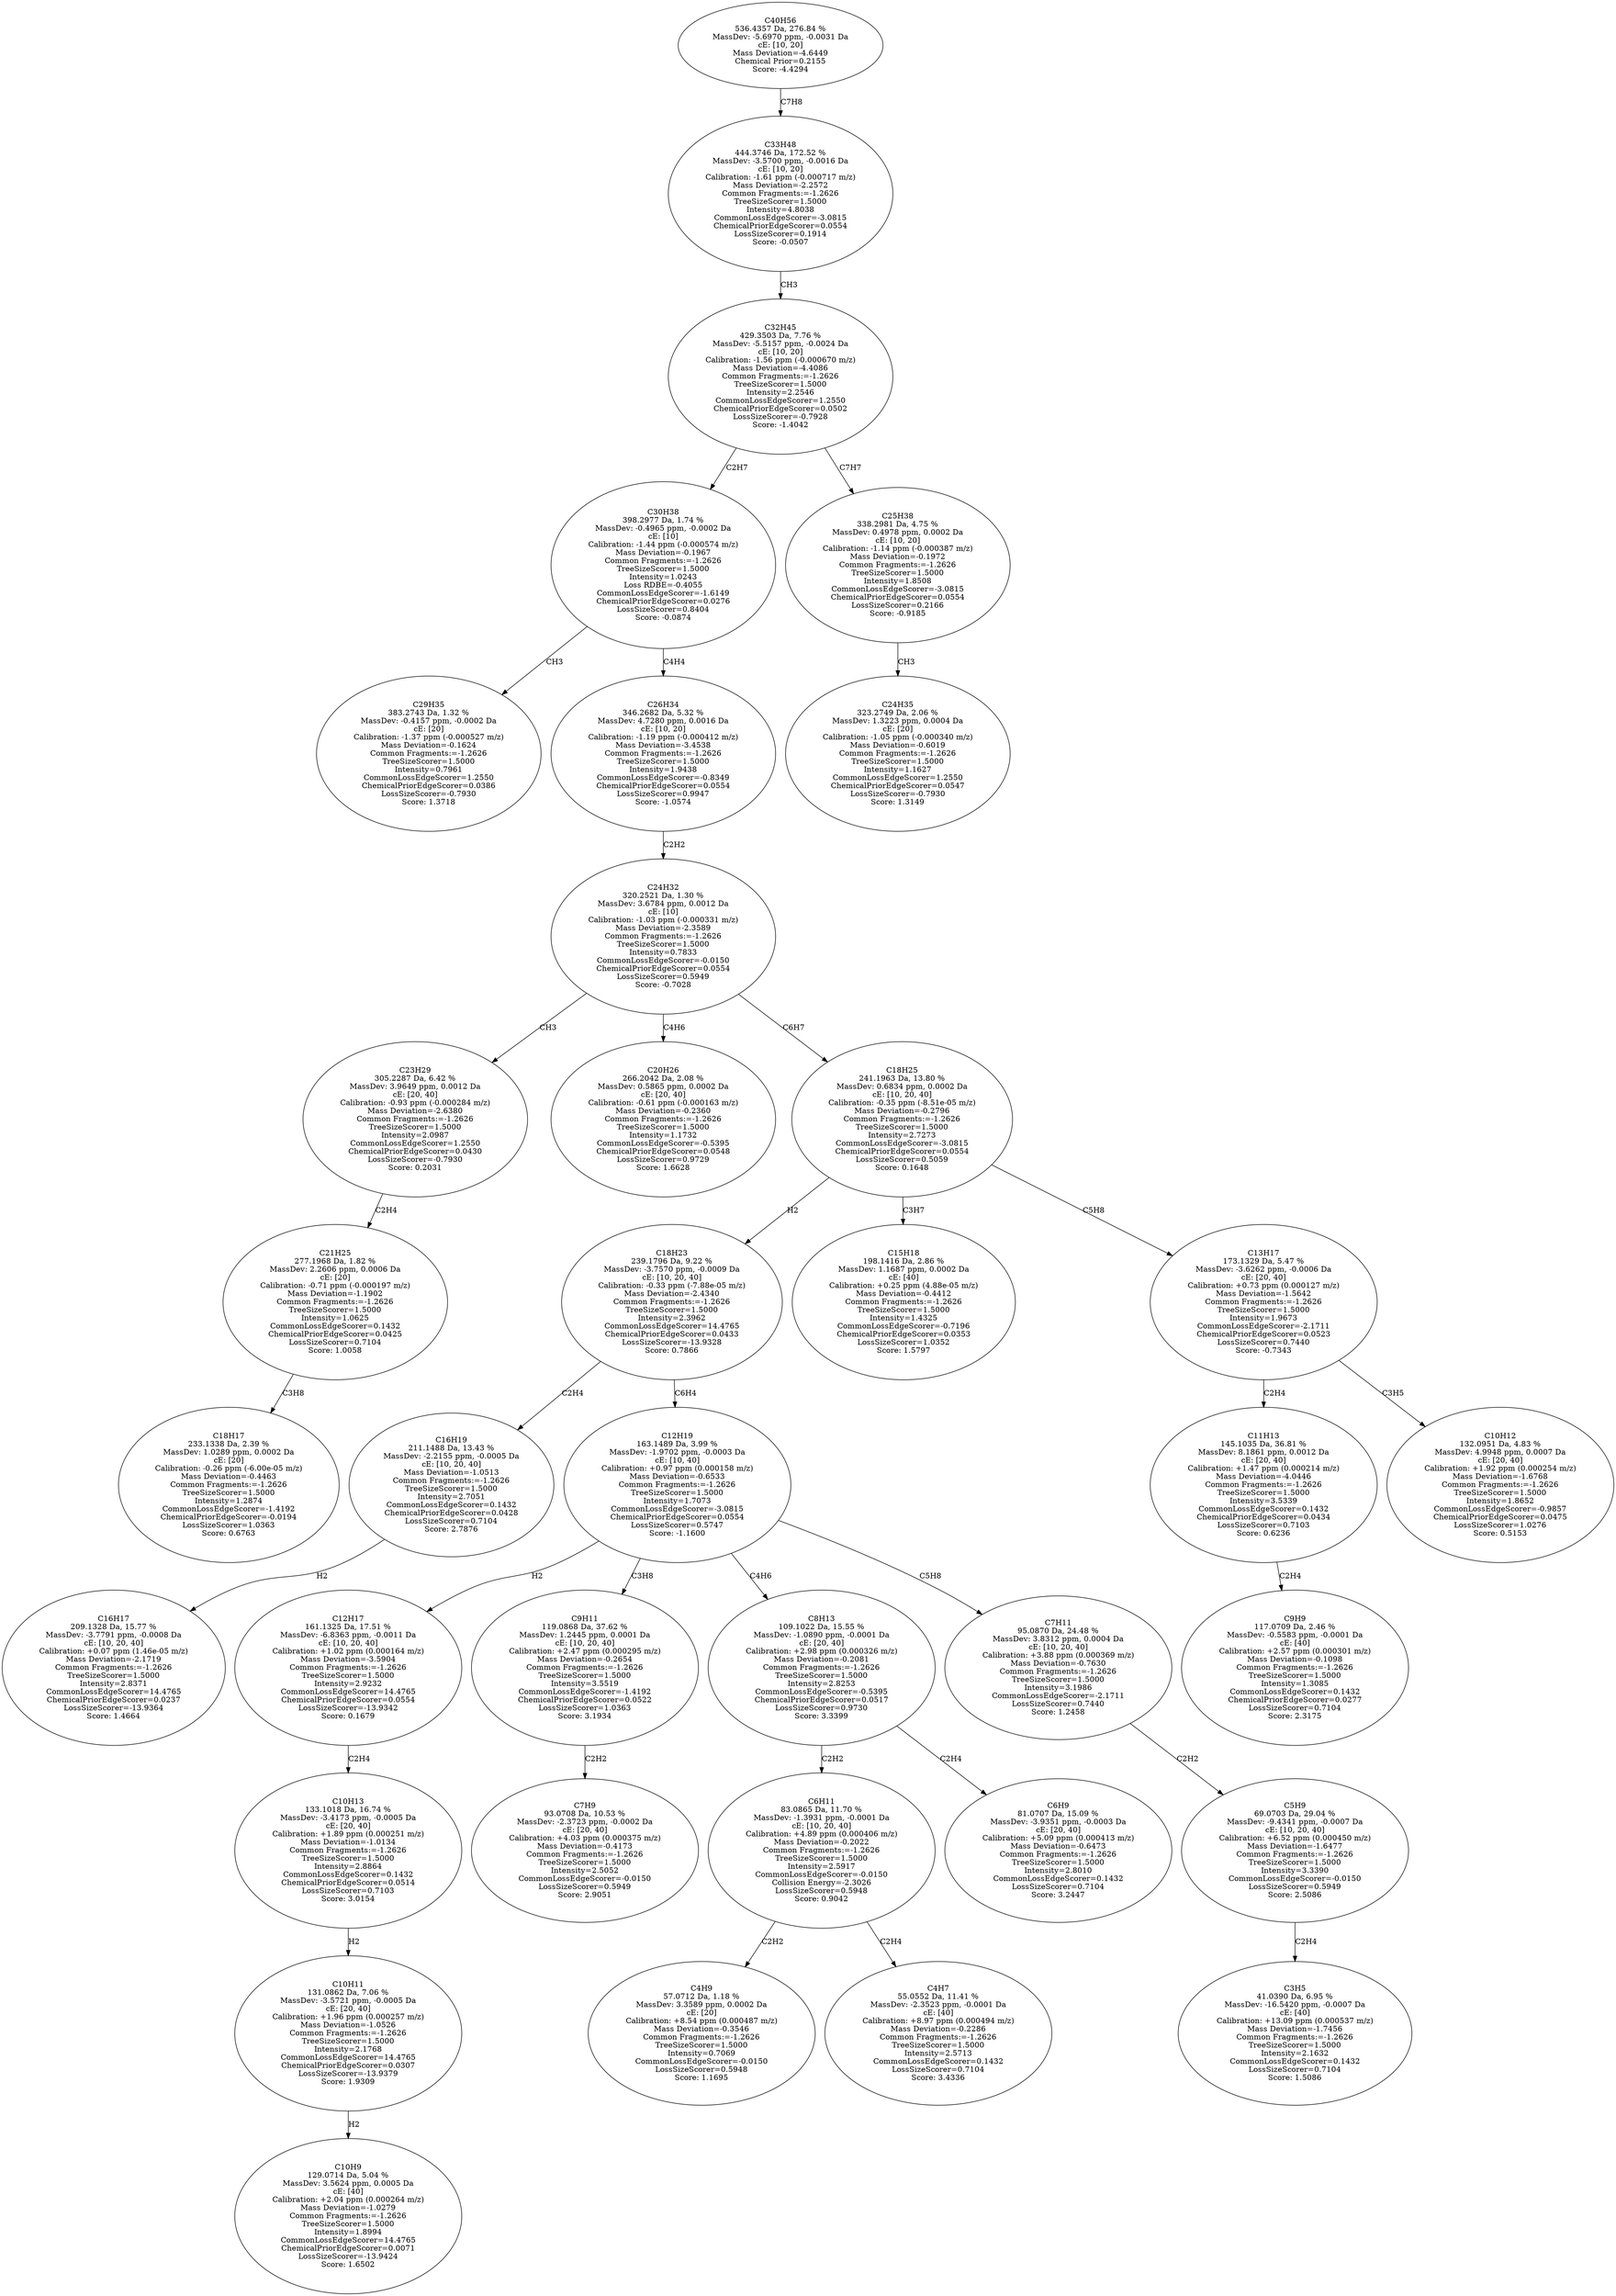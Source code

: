 strict digraph {
v1 [label="C29H35\n383.2743 Da, 1.32 %\nMassDev: -0.4157 ppm, -0.0002 Da\ncE: [20]\nCalibration: -1.37 ppm (-0.000527 m/z)\nMass Deviation=-0.1624\nCommon Fragments:=-1.2626\nTreeSizeScorer=1.5000\nIntensity=0.7961\nCommonLossEdgeScorer=1.2550\nChemicalPriorEdgeScorer=0.0386\nLossSizeScorer=-0.7930\nScore: 1.3718"];
v2 [label="C18H17\n233.1338 Da, 2.39 %\nMassDev: 1.0289 ppm, 0.0002 Da\ncE: [20]\nCalibration: -0.26 ppm (-6.00e-05 m/z)\nMass Deviation=-0.4463\nCommon Fragments:=-1.2626\nTreeSizeScorer=1.5000\nIntensity=1.2874\nCommonLossEdgeScorer=-1.4192\nChemicalPriorEdgeScorer=-0.0194\nLossSizeScorer=1.0363\nScore: 0.6763"];
v3 [label="C21H25\n277.1968 Da, 1.82 %\nMassDev: 2.2606 ppm, 0.0006 Da\ncE: [20]\nCalibration: -0.71 ppm (-0.000197 m/z)\nMass Deviation=-1.1902\nCommon Fragments:=-1.2626\nTreeSizeScorer=1.5000\nIntensity=1.0625\nCommonLossEdgeScorer=0.1432\nChemicalPriorEdgeScorer=0.0425\nLossSizeScorer=0.7104\nScore: 1.0058"];
v4 [label="C23H29\n305.2287 Da, 6.42 %\nMassDev: 3.9649 ppm, 0.0012 Da\ncE: [20, 40]\nCalibration: -0.93 ppm (-0.000284 m/z)\nMass Deviation=-2.6380\nCommon Fragments:=-1.2626\nTreeSizeScorer=1.5000\nIntensity=2.0987\nCommonLossEdgeScorer=1.2550\nChemicalPriorEdgeScorer=0.0430\nLossSizeScorer=-0.7930\nScore: 0.2031"];
v5 [label="C20H26\n266.2042 Da, 2.08 %\nMassDev: 0.5865 ppm, 0.0002 Da\ncE: [20, 40]\nCalibration: -0.61 ppm (-0.000163 m/z)\nMass Deviation=-0.2360\nCommon Fragments:=-1.2626\nTreeSizeScorer=1.5000\nIntensity=1.1732\nCommonLossEdgeScorer=-0.5395\nChemicalPriorEdgeScorer=0.0548\nLossSizeScorer=0.9729\nScore: 1.6628"];
v6 [label="C16H17\n209.1328 Da, 15.77 %\nMassDev: -3.7791 ppm, -0.0008 Da\ncE: [10, 20, 40]\nCalibration: +0.07 ppm (1.46e-05 m/z)\nMass Deviation=-2.1719\nCommon Fragments:=-1.2626\nTreeSizeScorer=1.5000\nIntensity=2.8371\nCommonLossEdgeScorer=14.4765\nChemicalPriorEdgeScorer=0.0237\nLossSizeScorer=-13.9364\nScore: 1.4664"];
v7 [label="C16H19\n211.1488 Da, 13.43 %\nMassDev: -2.2155 ppm, -0.0005 Da\ncE: [10, 20, 40]\nMass Deviation=-1.0513\nCommon Fragments:=-1.2626\nTreeSizeScorer=1.5000\nIntensity=2.7051\nCommonLossEdgeScorer=0.1432\nChemicalPriorEdgeScorer=0.0428\nLossSizeScorer=0.7104\nScore: 2.7876"];
v8 [label="C10H9\n129.0714 Da, 5.04 %\nMassDev: 3.5624 ppm, 0.0005 Da\ncE: [40]\nCalibration: +2.04 ppm (0.000264 m/z)\nMass Deviation=-1.0279\nCommon Fragments:=-1.2626\nTreeSizeScorer=1.5000\nIntensity=1.8994\nCommonLossEdgeScorer=14.4765\nChemicalPriorEdgeScorer=0.0071\nLossSizeScorer=-13.9424\nScore: 1.6502"];
v9 [label="C10H11\n131.0862 Da, 7.06 %\nMassDev: -3.5721 ppm, -0.0005 Da\ncE: [20, 40]\nCalibration: +1.96 ppm (0.000257 m/z)\nMass Deviation=-1.0526\nCommon Fragments:=-1.2626\nTreeSizeScorer=1.5000\nIntensity=2.1768\nCommonLossEdgeScorer=14.4765\nChemicalPriorEdgeScorer=0.0307\nLossSizeScorer=-13.9379\nScore: 1.9309"];
v10 [label="C10H13\n133.1018 Da, 16.74 %\nMassDev: -3.4173 ppm, -0.0005 Da\ncE: [20, 40]\nCalibration: +1.89 ppm (0.000251 m/z)\nMass Deviation=-1.0134\nCommon Fragments:=-1.2626\nTreeSizeScorer=1.5000\nIntensity=2.8864\nCommonLossEdgeScorer=0.1432\nChemicalPriorEdgeScorer=0.0514\nLossSizeScorer=0.7103\nScore: 3.0154"];
v11 [label="C12H17\n161.1325 Da, 17.51 %\nMassDev: -6.8363 ppm, -0.0011 Da\ncE: [10, 20, 40]\nCalibration: +1.02 ppm (0.000164 m/z)\nMass Deviation=-3.5904\nCommon Fragments:=-1.2626\nTreeSizeScorer=1.5000\nIntensity=2.9232\nCommonLossEdgeScorer=14.4765\nChemicalPriorEdgeScorer=0.0554\nLossSizeScorer=-13.9342\nScore: 0.1679"];
v12 [label="C7H9\n93.0708 Da, 10.53 %\nMassDev: -2.3723 ppm, -0.0002 Da\ncE: [20, 40]\nCalibration: +4.03 ppm (0.000375 m/z)\nMass Deviation=-0.4173\nCommon Fragments:=-1.2626\nTreeSizeScorer=1.5000\nIntensity=2.5052\nCommonLossEdgeScorer=-0.0150\nLossSizeScorer=0.5949\nScore: 2.9051"];
v13 [label="C9H11\n119.0868 Da, 37.62 %\nMassDev: 1.2445 ppm, 0.0001 Da\ncE: [10, 20, 40]\nCalibration: +2.47 ppm (0.000295 m/z)\nMass Deviation=-0.2654\nCommon Fragments:=-1.2626\nTreeSizeScorer=1.5000\nIntensity=3.5519\nCommonLossEdgeScorer=-1.4192\nChemicalPriorEdgeScorer=0.0522\nLossSizeScorer=1.0363\nScore: 3.1934"];
v14 [label="C4H9\n57.0712 Da, 1.18 %\nMassDev: 3.3589 ppm, 0.0002 Da\ncE: [20]\nCalibration: +8.54 ppm (0.000487 m/z)\nMass Deviation=-0.3546\nCommon Fragments:=-1.2626\nTreeSizeScorer=1.5000\nIntensity=0.7069\nCommonLossEdgeScorer=-0.0150\nLossSizeScorer=0.5948\nScore: 1.1695"];
v15 [label="C4H7\n55.0552 Da, 11.41 %\nMassDev: -2.3523 ppm, -0.0001 Da\ncE: [40]\nCalibration: +8.97 ppm (0.000494 m/z)\nMass Deviation=-0.2286\nCommon Fragments:=-1.2626\nTreeSizeScorer=1.5000\nIntensity=2.5713\nCommonLossEdgeScorer=0.1432\nLossSizeScorer=0.7104\nScore: 3.4336"];
v16 [label="C6H11\n83.0865 Da, 11.70 %\nMassDev: -1.3931 ppm, -0.0001 Da\ncE: [10, 20, 40]\nCalibration: +4.89 ppm (0.000406 m/z)\nMass Deviation=-0.2022\nCommon Fragments:=-1.2626\nTreeSizeScorer=1.5000\nIntensity=2.5917\nCommonLossEdgeScorer=-0.0150\nCollision Energy=-2.3026\nLossSizeScorer=0.5948\nScore: 0.9042"];
v17 [label="C6H9\n81.0707 Da, 15.09 %\nMassDev: -3.9351 ppm, -0.0003 Da\ncE: [20, 40]\nCalibration: +5.09 ppm (0.000413 m/z)\nMass Deviation=-0.6473\nCommon Fragments:=-1.2626\nTreeSizeScorer=1.5000\nIntensity=2.8010\nCommonLossEdgeScorer=0.1432\nLossSizeScorer=0.7104\nScore: 3.2447"];
v18 [label="C8H13\n109.1022 Da, 15.55 %\nMassDev: -1.0890 ppm, -0.0001 Da\ncE: [20, 40]\nCalibration: +2.98 ppm (0.000326 m/z)\nMass Deviation=-0.2081\nCommon Fragments:=-1.2626\nTreeSizeScorer=1.5000\nIntensity=2.8253\nCommonLossEdgeScorer=-0.5395\nChemicalPriorEdgeScorer=0.0517\nLossSizeScorer=0.9730\nScore: 3.3399"];
v19 [label="C3H5\n41.0390 Da, 6.95 %\nMassDev: -16.5420 ppm, -0.0007 Da\ncE: [40]\nCalibration: +13.09 ppm (0.000537 m/z)\nMass Deviation=-1.7456\nCommon Fragments:=-1.2626\nTreeSizeScorer=1.5000\nIntensity=2.1632\nCommonLossEdgeScorer=0.1432\nLossSizeScorer=0.7104\nScore: 1.5086"];
v20 [label="C5H9\n69.0703 Da, 29.04 %\nMassDev: -9.4341 ppm, -0.0007 Da\ncE: [10, 20, 40]\nCalibration: +6.52 ppm (0.000450 m/z)\nMass Deviation=-1.6477\nCommon Fragments:=-1.2626\nTreeSizeScorer=1.5000\nIntensity=3.3390\nCommonLossEdgeScorer=-0.0150\nLossSizeScorer=0.5949\nScore: 2.5086"];
v21 [label="C7H11\n95.0870 Da, 24.48 %\nMassDev: 3.8312 ppm, 0.0004 Da\ncE: [10, 20, 40]\nCalibration: +3.88 ppm (0.000369 m/z)\nMass Deviation=-0.7630\nCommon Fragments:=-1.2626\nTreeSizeScorer=1.5000\nIntensity=3.1986\nCommonLossEdgeScorer=-2.1711\nLossSizeScorer=0.7440\nScore: 1.2458"];
v22 [label="C12H19\n163.1489 Da, 3.99 %\nMassDev: -1.9702 ppm, -0.0003 Da\ncE: [10, 40]\nCalibration: +0.97 ppm (0.000158 m/z)\nMass Deviation=-0.6533\nCommon Fragments:=-1.2626\nTreeSizeScorer=1.5000\nIntensity=1.7073\nCommonLossEdgeScorer=-3.0815\nChemicalPriorEdgeScorer=0.0554\nLossSizeScorer=0.5747\nScore: -1.1600"];
v23 [label="C18H23\n239.1796 Da, 9.22 %\nMassDev: -3.7570 ppm, -0.0009 Da\ncE: [10, 20, 40]\nCalibration: -0.33 ppm (-7.88e-05 m/z)\nMass Deviation=-2.4340\nCommon Fragments:=-1.2626\nTreeSizeScorer=1.5000\nIntensity=2.3962\nCommonLossEdgeScorer=14.4765\nChemicalPriorEdgeScorer=0.0433\nLossSizeScorer=-13.9328\nScore: 0.7866"];
v24 [label="C15H18\n198.1416 Da, 2.86 %\nMassDev: 1.1687 ppm, 0.0002 Da\ncE: [40]\nCalibration: +0.25 ppm (4.88e-05 m/z)\nMass Deviation=-0.4412\nCommon Fragments:=-1.2626\nTreeSizeScorer=1.5000\nIntensity=1.4325\nCommonLossEdgeScorer=-0.7196\nChemicalPriorEdgeScorer=0.0353\nLossSizeScorer=1.0352\nScore: 1.5797"];
v25 [label="C9H9\n117.0709 Da, 2.46 %\nMassDev: -0.5583 ppm, -0.0001 Da\ncE: [40]\nCalibration: +2.57 ppm (0.000301 m/z)\nMass Deviation=-0.1098\nCommon Fragments:=-1.2626\nTreeSizeScorer=1.5000\nIntensity=1.3085\nCommonLossEdgeScorer=0.1432\nChemicalPriorEdgeScorer=0.0277\nLossSizeScorer=0.7104\nScore: 2.3175"];
v26 [label="C11H13\n145.1035 Da, 36.81 %\nMassDev: 8.1861 ppm, 0.0012 Da\ncE: [20, 40]\nCalibration: +1.47 ppm (0.000214 m/z)\nMass Deviation=-4.0446\nCommon Fragments:=-1.2626\nTreeSizeScorer=1.5000\nIntensity=3.5339\nCommonLossEdgeScorer=0.1432\nChemicalPriorEdgeScorer=0.0434\nLossSizeScorer=0.7103\nScore: 0.6236"];
v27 [label="C10H12\n132.0951 Da, 4.83 %\nMassDev: 4.9948 ppm, 0.0007 Da\ncE: [20, 40]\nCalibration: +1.92 ppm (0.000254 m/z)\nMass Deviation=-1.6768\nCommon Fragments:=-1.2626\nTreeSizeScorer=1.5000\nIntensity=1.8652\nCommonLossEdgeScorer=-0.9857\nChemicalPriorEdgeScorer=0.0475\nLossSizeScorer=1.0276\nScore: 0.5153"];
v28 [label="C13H17\n173.1329 Da, 5.47 %\nMassDev: -3.6262 ppm, -0.0006 Da\ncE: [20, 40]\nCalibration: +0.73 ppm (0.000127 m/z)\nMass Deviation=-1.5642\nCommon Fragments:=-1.2626\nTreeSizeScorer=1.5000\nIntensity=1.9673\nCommonLossEdgeScorer=-2.1711\nChemicalPriorEdgeScorer=0.0523\nLossSizeScorer=0.7440\nScore: -0.7343"];
v29 [label="C18H25\n241.1963 Da, 13.80 %\nMassDev: 0.6834 ppm, 0.0002 Da\ncE: [10, 20, 40]\nCalibration: -0.35 ppm (-8.51e-05 m/z)\nMass Deviation=-0.2796\nCommon Fragments:=-1.2626\nTreeSizeScorer=1.5000\nIntensity=2.7273\nCommonLossEdgeScorer=-3.0815\nChemicalPriorEdgeScorer=0.0554\nLossSizeScorer=0.5059\nScore: 0.1648"];
v30 [label="C24H32\n320.2521 Da, 1.30 %\nMassDev: 3.6784 ppm, 0.0012 Da\ncE: [10]\nCalibration: -1.03 ppm (-0.000331 m/z)\nMass Deviation=-2.3589\nCommon Fragments:=-1.2626\nTreeSizeScorer=1.5000\nIntensity=0.7833\nCommonLossEdgeScorer=-0.0150\nChemicalPriorEdgeScorer=0.0554\nLossSizeScorer=0.5949\nScore: -0.7028"];
v31 [label="C26H34\n346.2682 Da, 5.32 %\nMassDev: 4.7280 ppm, 0.0016 Da\ncE: [10, 20]\nCalibration: -1.19 ppm (-0.000412 m/z)\nMass Deviation=-3.4538\nCommon Fragments:=-1.2626\nTreeSizeScorer=1.5000\nIntensity=1.9438\nCommonLossEdgeScorer=-0.8349\nChemicalPriorEdgeScorer=0.0554\nLossSizeScorer=0.9947\nScore: -1.0574"];
v32 [label="C30H38\n398.2977 Da, 1.74 %\nMassDev: -0.4965 ppm, -0.0002 Da\ncE: [10]\nCalibration: -1.44 ppm (-0.000574 m/z)\nMass Deviation=-0.1967\nCommon Fragments:=-1.2626\nTreeSizeScorer=1.5000\nIntensity=1.0243\nLoss RDBE=-0.4055\nCommonLossEdgeScorer=-1.6149\nChemicalPriorEdgeScorer=0.0276\nLossSizeScorer=0.8404\nScore: -0.0874"];
v33 [label="C24H35\n323.2749 Da, 2.06 %\nMassDev: 1.3223 ppm, 0.0004 Da\ncE: [20]\nCalibration: -1.05 ppm (-0.000340 m/z)\nMass Deviation=-0.6019\nCommon Fragments:=-1.2626\nTreeSizeScorer=1.5000\nIntensity=1.1627\nCommonLossEdgeScorer=1.2550\nChemicalPriorEdgeScorer=0.0547\nLossSizeScorer=-0.7930\nScore: 1.3149"];
v34 [label="C25H38\n338.2981 Da, 4.75 %\nMassDev: 0.4978 ppm, 0.0002 Da\ncE: [10, 20]\nCalibration: -1.14 ppm (-0.000387 m/z)\nMass Deviation=-0.1972\nCommon Fragments:=-1.2626\nTreeSizeScorer=1.5000\nIntensity=1.8508\nCommonLossEdgeScorer=-3.0815\nChemicalPriorEdgeScorer=0.0554\nLossSizeScorer=0.2166\nScore: -0.9185"];
v35 [label="C32H45\n429.3503 Da, 7.76 %\nMassDev: -5.5157 ppm, -0.0024 Da\ncE: [10, 20]\nCalibration: -1.56 ppm (-0.000670 m/z)\nMass Deviation=-4.4086\nCommon Fragments:=-1.2626\nTreeSizeScorer=1.5000\nIntensity=2.2546\nCommonLossEdgeScorer=1.2550\nChemicalPriorEdgeScorer=0.0502\nLossSizeScorer=-0.7928\nScore: -1.4042"];
v36 [label="C33H48\n444.3746 Da, 172.52 %\nMassDev: -3.5700 ppm, -0.0016 Da\ncE: [10, 20]\nCalibration: -1.61 ppm (-0.000717 m/z)\nMass Deviation=-2.2572\nCommon Fragments:=-1.2626\nTreeSizeScorer=1.5000\nIntensity=4.8038\nCommonLossEdgeScorer=-3.0815\nChemicalPriorEdgeScorer=0.0554\nLossSizeScorer=0.1914\nScore: -0.0507"];
v37 [label="C40H56\n536.4357 Da, 276.84 %\nMassDev: -5.6970 ppm, -0.0031 Da\ncE: [10, 20]\nMass Deviation=-4.6449\nChemical Prior=0.2155\nScore: -4.4294"];
v32 -> v1 [label="CH3"];
v3 -> v2 [label="C3H8"];
v4 -> v3 [label="C2H4"];
v30 -> v4 [label="CH3"];
v30 -> v5 [label="C4H6"];
v7 -> v6 [label="H2"];
v23 -> v7 [label="C2H4"];
v9 -> v8 [label="H2"];
v10 -> v9 [label="H2"];
v11 -> v10 [label="C2H4"];
v22 -> v11 [label="H2"];
v13 -> v12 [label="C2H2"];
v22 -> v13 [label="C3H8"];
v16 -> v14 [label="C2H2"];
v16 -> v15 [label="C2H4"];
v18 -> v16 [label="C2H2"];
v18 -> v17 [label="C2H4"];
v22 -> v18 [label="C4H6"];
v20 -> v19 [label="C2H4"];
v21 -> v20 [label="C2H2"];
v22 -> v21 [label="C5H8"];
v23 -> v22 [label="C6H4"];
v29 -> v23 [label="H2"];
v29 -> v24 [label="C3H7"];
v26 -> v25 [label="C2H4"];
v28 -> v26 [label="C2H4"];
v28 -> v27 [label="C3H5"];
v29 -> v28 [label="C5H8"];
v30 -> v29 [label="C6H7"];
v31 -> v30 [label="C2H2"];
v32 -> v31 [label="C4H4"];
v35 -> v32 [label="C2H7"];
v34 -> v33 [label="CH3"];
v35 -> v34 [label="C7H7"];
v36 -> v35 [label="CH3"];
v37 -> v36 [label="C7H8"];
}